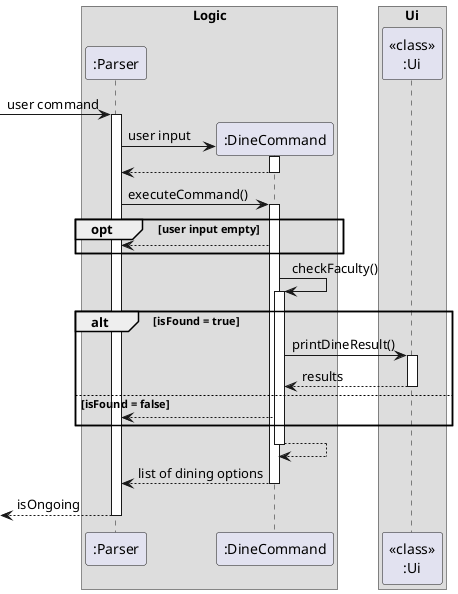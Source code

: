 @startuml

box Logic
participant ":Parser"
participant ":DineCommand"
end box
box Ui
participant "<<class>>\n:Ui"
end box

[-> ":Parser": user command
activate ":Parser"
create ":DineCommand"
":Parser" -> ":DineCommand": user input
activate ":DineCommand"
":DineCommand" --> ":Parser"
deactivate ":DineCommand"
":Parser" -> ":DineCommand": executeCommand()
activate ":DineCommand"

opt user input empty
    ":DineCommand" --> ":Parser"
end

":DineCommand" -> ":DineCommand": checkFaculty()
activate ":DineCommand"

alt isFound = true
    ":DineCommand" -> "<<class>>\n:Ui": printDineResult()
    activate "<<class>>\n:Ui"
    "<<class>>\n:Ui" --> ":DineCommand": results
    deactivate "<<class>>\n:Ui"
else isFound = false
    ":DineCommand" --> ":Parser"
end
":DineCommand" --> ":DineCommand"
deactivate ":DineCommand"

":DineCommand" --> ":Parser": list of dining options
deactivate ":DineCommand"
[<-- ":Parser": isOngoing
deactivate ":Parser"

@enduml